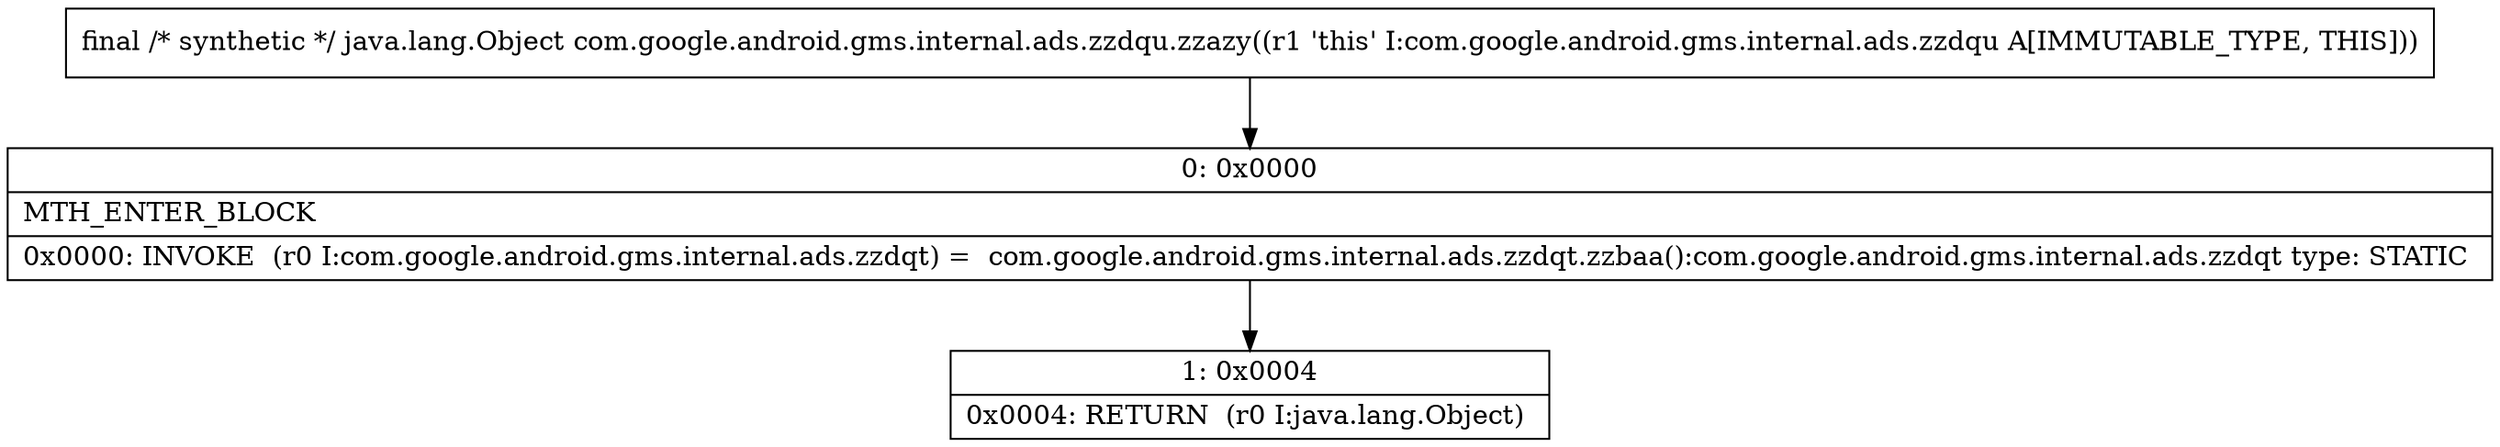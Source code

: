 digraph "CFG forcom.google.android.gms.internal.ads.zzdqu.zzazy()Ljava\/lang\/Object;" {
Node_0 [shape=record,label="{0\:\ 0x0000|MTH_ENTER_BLOCK\l|0x0000: INVOKE  (r0 I:com.google.android.gms.internal.ads.zzdqt) =  com.google.android.gms.internal.ads.zzdqt.zzbaa():com.google.android.gms.internal.ads.zzdqt type: STATIC \l}"];
Node_1 [shape=record,label="{1\:\ 0x0004|0x0004: RETURN  (r0 I:java.lang.Object) \l}"];
MethodNode[shape=record,label="{final \/* synthetic *\/ java.lang.Object com.google.android.gms.internal.ads.zzdqu.zzazy((r1 'this' I:com.google.android.gms.internal.ads.zzdqu A[IMMUTABLE_TYPE, THIS])) }"];
MethodNode -> Node_0;
Node_0 -> Node_1;
}

